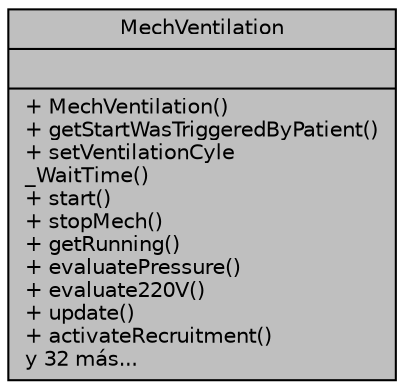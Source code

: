 digraph "MechVentilation"
{
 // INTERACTIVE_SVG=YES
 // LATEX_PDF_SIZE
  edge [fontname="Helvetica",fontsize="10",labelfontname="Helvetica",labelfontsize="10"];
  node [fontname="Helvetica",fontsize="10",shape=record];
  Node1 [label="{MechVentilation\n||+ MechVentilation()\l+ getStartWasTriggeredByPatient()\l+ setVentilationCyle\l_WaitTime()\l+ start()\l+ stopMech()\l+ getRunning()\l+ evaluatePressure()\l+ evaluate220V()\l+ update()\l+ activateRecruitment()\ly 32 más...\l}",height=0.2,width=0.4,color="black", fillcolor="grey75", style="filled", fontcolor="black",tooltip="Clase \"mech Ventilation\". Contiene las variables y definiciones de los métodos para controlar la vent..."];
}

